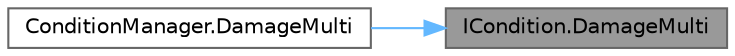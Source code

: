 digraph "ICondition.DamageMulti"
{
 // LATEX_PDF_SIZE
  bgcolor="transparent";
  edge [fontname=Helvetica,fontsize=10,labelfontname=Helvetica,labelfontsize=10];
  node [fontname=Helvetica,fontsize=10,shape=box,height=0.2,width=0.4];
  rankdir="RL";
  Node1 [id="Node000001",label="ICondition.DamageMulti",height=0.2,width=0.4,color="gray40", fillcolor="grey60", style="filled", fontcolor="black",tooltip=" "];
  Node1 -> Node2 [id="edge1_Node000001_Node000002",dir="back",color="steelblue1",style="solid",tooltip=" "];
  Node2 [id="Node000002",label="ConditionManager.DamageMulti",height=0.2,width=0.4,color="grey40", fillcolor="white", style="filled",URL="$class_condition_manager.html#aaa692aaf9dee8e4f9524f4f293191f68",tooltip=" "];
}
